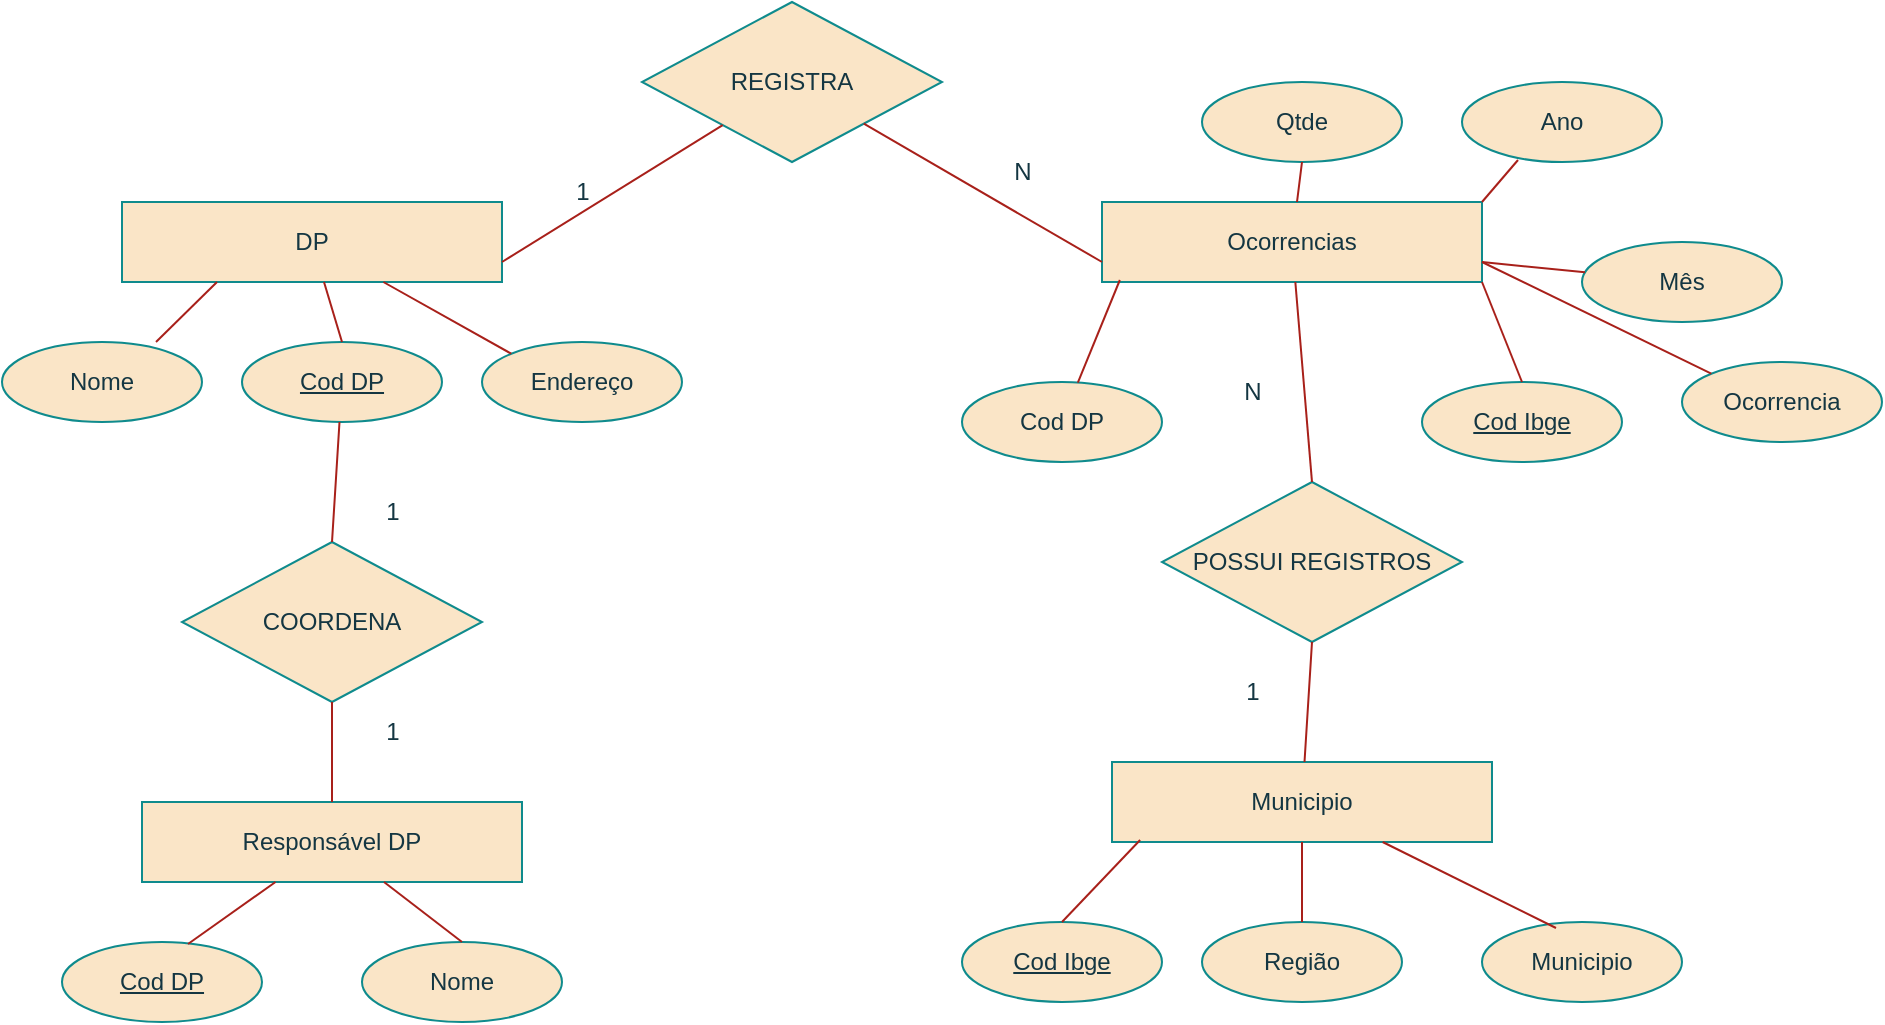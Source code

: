 <mxfile version="22.1.11" type="device">
  <diagram name="Página-1" id="ywy11iD6sc1prs-4dH7r">
    <mxGraphModel dx="1386" dy="1151" grid="1" gridSize="10" guides="1" tooltips="1" connect="1" arrows="1" fold="1" page="0" pageScale="1" pageWidth="827" pageHeight="1169" math="0" shadow="0">
      <root>
        <mxCell id="0" />
        <mxCell id="1" parent="0" />
        <mxCell id="iupRu0jb0FwVBz4ll3Uf-1" value="DP&lt;br&gt;" style="rounded=0;whiteSpace=wrap;html=1;labelBackgroundColor=none;fillColor=#FAE5C7;strokeColor=#0F8B8D;fontColor=#143642;" vertex="1" parent="1">
          <mxGeometry x="60" y="90" width="190" height="40" as="geometry" />
        </mxCell>
        <mxCell id="iupRu0jb0FwVBz4ll3Uf-2" value="Nome" style="ellipse;whiteSpace=wrap;html=1;labelBackgroundColor=none;fillColor=#FAE5C7;strokeColor=#0F8B8D;fontColor=#143642;" vertex="1" parent="1">
          <mxGeometry y="160" width="100" height="40" as="geometry" />
        </mxCell>
        <mxCell id="iupRu0jb0FwVBz4ll3Uf-3" value="&lt;u&gt;Cod DP&lt;/u&gt;" style="ellipse;whiteSpace=wrap;html=1;labelBackgroundColor=none;fillColor=#FAE5C7;strokeColor=#0F8B8D;fontColor=#143642;" vertex="1" parent="1">
          <mxGeometry x="120" y="160" width="100" height="40" as="geometry" />
        </mxCell>
        <mxCell id="iupRu0jb0FwVBz4ll3Uf-4" value="Endereço" style="ellipse;whiteSpace=wrap;html=1;labelBackgroundColor=none;fillColor=#FAE5C7;strokeColor=#0F8B8D;fontColor=#143642;" vertex="1" parent="1">
          <mxGeometry x="240" y="160" width="100" height="40" as="geometry" />
        </mxCell>
        <mxCell id="iupRu0jb0FwVBz4ll3Uf-5" value="" style="endArrow=none;html=1;rounded=0;entryX=0.25;entryY=1;entryDx=0;entryDy=0;exitX=0.77;exitY=0;exitDx=0;exitDy=0;exitPerimeter=0;labelBackgroundColor=none;strokeColor=#A8201A;fontColor=default;" edge="1" parent="1" source="iupRu0jb0FwVBz4ll3Uf-2" target="iupRu0jb0FwVBz4ll3Uf-1">
          <mxGeometry width="50" height="50" relative="1" as="geometry">
            <mxPoint x="100" y="190" as="sourcePoint" />
            <mxPoint x="150" y="140" as="targetPoint" />
          </mxGeometry>
        </mxCell>
        <mxCell id="iupRu0jb0FwVBz4ll3Uf-6" value="" style="endArrow=none;html=1;rounded=0;exitX=0.5;exitY=0;exitDx=0;exitDy=0;labelBackgroundColor=none;strokeColor=#A8201A;fontColor=default;" edge="1" parent="1" source="iupRu0jb0FwVBz4ll3Uf-3" target="iupRu0jb0FwVBz4ll3Uf-1">
          <mxGeometry width="50" height="50" relative="1" as="geometry">
            <mxPoint x="210" y="190" as="sourcePoint" />
            <mxPoint x="218" y="130" as="targetPoint" />
          </mxGeometry>
        </mxCell>
        <mxCell id="iupRu0jb0FwVBz4ll3Uf-7" value="" style="endArrow=none;html=1;rounded=0;exitX=0;exitY=0;exitDx=0;exitDy=0;labelBackgroundColor=none;strokeColor=#A8201A;fontColor=default;" edge="1" parent="1" source="iupRu0jb0FwVBz4ll3Uf-4" target="iupRu0jb0FwVBz4ll3Uf-1">
          <mxGeometry width="50" height="50" relative="1" as="geometry">
            <mxPoint x="320" y="200" as="sourcePoint" />
            <mxPoint x="328" y="140" as="targetPoint" />
          </mxGeometry>
        </mxCell>
        <mxCell id="iupRu0jb0FwVBz4ll3Uf-8" value="Responsável DP" style="rounded=0;whiteSpace=wrap;html=1;labelBackgroundColor=none;fillColor=#FAE5C7;strokeColor=#0F8B8D;fontColor=#143642;" vertex="1" parent="1">
          <mxGeometry x="70" y="390" width="190" height="40" as="geometry" />
        </mxCell>
        <mxCell id="iupRu0jb0FwVBz4ll3Uf-9" value="&lt;u&gt;Cod DP&lt;/u&gt;" style="ellipse;whiteSpace=wrap;html=1;labelBackgroundColor=none;fillColor=#FAE5C7;strokeColor=#0F8B8D;fontColor=#143642;" vertex="1" parent="1">
          <mxGeometry x="30" y="460" width="100" height="40" as="geometry" />
        </mxCell>
        <mxCell id="iupRu0jb0FwVBz4ll3Uf-13" value="" style="endArrow=none;html=1;rounded=0;exitX=0.63;exitY=0.025;exitDx=0;exitDy=0;exitPerimeter=0;labelBackgroundColor=none;strokeColor=#A8201A;fontColor=default;" edge="1" parent="1" source="iupRu0jb0FwVBz4ll3Uf-9" target="iupRu0jb0FwVBz4ll3Uf-8">
          <mxGeometry width="50" height="50" relative="1" as="geometry">
            <mxPoint x="89" y="420" as="sourcePoint" />
            <mxPoint x="80" y="390" as="targetPoint" />
          </mxGeometry>
        </mxCell>
        <mxCell id="iupRu0jb0FwVBz4ll3Uf-14" value="Nome" style="ellipse;whiteSpace=wrap;html=1;labelBackgroundColor=none;fillColor=#FAE5C7;strokeColor=#0F8B8D;fontColor=#143642;" vertex="1" parent="1">
          <mxGeometry x="180" y="460" width="100" height="40" as="geometry" />
        </mxCell>
        <mxCell id="iupRu0jb0FwVBz4ll3Uf-15" value="" style="endArrow=none;html=1;rounded=0;exitX=0.5;exitY=0;exitDx=0;exitDy=0;labelBackgroundColor=none;strokeColor=#A8201A;fontColor=default;" edge="1" parent="1" source="iupRu0jb0FwVBz4ll3Uf-14" target="iupRu0jb0FwVBz4ll3Uf-8">
          <mxGeometry width="50" height="50" relative="1" as="geometry">
            <mxPoint x="224.6" y="425" as="sourcePoint" />
            <mxPoint x="255.6" y="370" as="targetPoint" />
          </mxGeometry>
        </mxCell>
        <mxCell id="iupRu0jb0FwVBz4ll3Uf-16" value="Municipio" style="rounded=0;whiteSpace=wrap;html=1;labelBackgroundColor=none;fillColor=#FAE5C7;strokeColor=#0F8B8D;fontColor=#143642;" vertex="1" parent="1">
          <mxGeometry x="555" y="370" width="190" height="40" as="geometry" />
        </mxCell>
        <mxCell id="iupRu0jb0FwVBz4ll3Uf-17" value="Cod Ibge" style="ellipse;whiteSpace=wrap;html=1;fontStyle=4;labelBackgroundColor=none;fillColor=#FAE5C7;strokeColor=#0F8B8D;fontColor=#143642;" vertex="1" parent="1">
          <mxGeometry x="480" y="450" width="100" height="40" as="geometry" />
        </mxCell>
        <mxCell id="iupRu0jb0FwVBz4ll3Uf-18" value="" style="endArrow=none;html=1;rounded=0;exitX=0.5;exitY=0;exitDx=0;exitDy=0;entryX=0.074;entryY=0.975;entryDx=0;entryDy=0;entryPerimeter=0;labelBackgroundColor=none;strokeColor=#A8201A;fontColor=default;" edge="1" parent="1" source="iupRu0jb0FwVBz4ll3Uf-17" target="iupRu0jb0FwVBz4ll3Uf-16">
          <mxGeometry width="50" height="50" relative="1" as="geometry">
            <mxPoint x="540.71" y="420" as="sourcePoint" />
            <mxPoint x="479.71" y="370" as="targetPoint" />
          </mxGeometry>
        </mxCell>
        <mxCell id="iupRu0jb0FwVBz4ll3Uf-19" value="Região" style="ellipse;whiteSpace=wrap;html=1;labelBackgroundColor=none;fillColor=#FAE5C7;strokeColor=#0F8B8D;fontColor=#143642;" vertex="1" parent="1">
          <mxGeometry x="600" y="450" width="100" height="40" as="geometry" />
        </mxCell>
        <mxCell id="iupRu0jb0FwVBz4ll3Uf-20" value="" style="endArrow=none;html=1;rounded=0;exitX=0.5;exitY=0;exitDx=0;exitDy=0;entryX=0.5;entryY=1;entryDx=0;entryDy=0;labelBackgroundColor=none;strokeColor=#A8201A;fontColor=default;" edge="1" parent="1" source="iupRu0jb0FwVBz4ll3Uf-19" target="iupRu0jb0FwVBz4ll3Uf-16">
          <mxGeometry width="50" height="50" relative="1" as="geometry">
            <mxPoint x="655.94" y="400" as="sourcePoint" />
            <mxPoint x="639.94" y="359" as="targetPoint" />
          </mxGeometry>
        </mxCell>
        <mxCell id="iupRu0jb0FwVBz4ll3Uf-21" value="Municipio" style="ellipse;whiteSpace=wrap;html=1;labelBackgroundColor=none;fillColor=#FAE5C7;strokeColor=#0F8B8D;fontColor=#143642;" vertex="1" parent="1">
          <mxGeometry x="740" y="450" width="100" height="40" as="geometry" />
        </mxCell>
        <mxCell id="iupRu0jb0FwVBz4ll3Uf-22" value="" style="endArrow=none;html=1;rounded=0;exitX=0.37;exitY=0.075;exitDx=0;exitDy=0;exitPerimeter=0;labelBackgroundColor=none;strokeColor=#A8201A;fontColor=default;" edge="1" parent="1" source="iupRu0jb0FwVBz4ll3Uf-21" target="iupRu0jb0FwVBz4ll3Uf-16">
          <mxGeometry width="50" height="50" relative="1" as="geometry">
            <mxPoint x="753" y="406" as="sourcePoint" />
            <mxPoint x="740.02" y="360" as="targetPoint" />
          </mxGeometry>
        </mxCell>
        <mxCell id="iupRu0jb0FwVBz4ll3Uf-23" value="Ocorrencias" style="rounded=0;whiteSpace=wrap;html=1;labelBackgroundColor=none;fillColor=#FAE5C7;strokeColor=#0F8B8D;fontColor=#143642;" vertex="1" parent="1">
          <mxGeometry x="550" y="90" width="190" height="40" as="geometry" />
        </mxCell>
        <mxCell id="iupRu0jb0FwVBz4ll3Uf-24" value="Cod DP&lt;br&gt;" style="ellipse;whiteSpace=wrap;html=1;labelBackgroundColor=none;fillColor=#FAE5C7;strokeColor=#0F8B8D;fontColor=#143642;" vertex="1" parent="1">
          <mxGeometry x="480" y="180" width="100" height="40" as="geometry" />
        </mxCell>
        <mxCell id="iupRu0jb0FwVBz4ll3Uf-25" value="" style="endArrow=none;html=1;rounded=0;entryX=0.047;entryY=0.975;entryDx=0;entryDy=0;entryPerimeter=0;labelBackgroundColor=none;strokeColor=#A8201A;fontColor=default;" edge="1" parent="1" source="iupRu0jb0FwVBz4ll3Uf-24" target="iupRu0jb0FwVBz4ll3Uf-23">
          <mxGeometry width="50" height="50" relative="1" as="geometry">
            <mxPoint x="500" y="170" as="sourcePoint" />
            <mxPoint x="491" y="140" as="targetPoint" />
          </mxGeometry>
        </mxCell>
        <mxCell id="iupRu0jb0FwVBz4ll3Uf-26" value="Cod Ibge" style="ellipse;whiteSpace=wrap;html=1;fontStyle=4;labelBackgroundColor=none;fillColor=#FAE5C7;strokeColor=#0F8B8D;fontColor=#143642;" vertex="1" parent="1">
          <mxGeometry x="710" y="180" width="100" height="40" as="geometry" />
        </mxCell>
        <mxCell id="iupRu0jb0FwVBz4ll3Uf-29" value="" style="endArrow=none;html=1;rounded=0;exitX=0.5;exitY=0;exitDx=0;exitDy=0;entryX=1;entryY=1;entryDx=0;entryDy=0;labelBackgroundColor=none;strokeColor=#A8201A;fontColor=default;" edge="1" parent="1" source="iupRu0jb0FwVBz4ll3Uf-26" target="iupRu0jb0FwVBz4ll3Uf-23">
          <mxGeometry width="50" height="50" relative="1" as="geometry">
            <mxPoint x="627.97" y="170" as="sourcePoint" />
            <mxPoint x="631.97" y="139" as="targetPoint" />
          </mxGeometry>
        </mxCell>
        <mxCell id="iupRu0jb0FwVBz4ll3Uf-30" value="Qtde" style="ellipse;whiteSpace=wrap;html=1;labelBackgroundColor=none;fillColor=#FAE5C7;strokeColor=#0F8B8D;fontColor=#143642;" vertex="1" parent="1">
          <mxGeometry x="600" y="30" width="100" height="40" as="geometry" />
        </mxCell>
        <mxCell id="iupRu0jb0FwVBz4ll3Uf-31" value="" style="endArrow=none;html=1;rounded=0;entryX=0.5;entryY=1;entryDx=0;entryDy=0;labelBackgroundColor=none;strokeColor=#A8201A;fontColor=default;" edge="1" parent="1" source="iupRu0jb0FwVBz4ll3Uf-23" target="iupRu0jb0FwVBz4ll3Uf-30">
          <mxGeometry width="50" height="50" relative="1" as="geometry">
            <mxPoint x="652.5" y="110" as="sourcePoint" />
            <mxPoint x="627.5" y="60" as="targetPoint" />
          </mxGeometry>
        </mxCell>
        <mxCell id="iupRu0jb0FwVBz4ll3Uf-32" value="Ano&lt;br&gt;" style="ellipse;whiteSpace=wrap;html=1;labelBackgroundColor=none;fillColor=#FAE5C7;strokeColor=#0F8B8D;fontColor=#143642;" vertex="1" parent="1">
          <mxGeometry x="730" y="30" width="100" height="40" as="geometry" />
        </mxCell>
        <mxCell id="iupRu0jb0FwVBz4ll3Uf-33" value="" style="endArrow=none;html=1;rounded=0;entryX=0.28;entryY=0.975;entryDx=0;entryDy=0;exitX=1;exitY=0;exitDx=0;exitDy=0;entryPerimeter=0;labelBackgroundColor=none;strokeColor=#A8201A;fontColor=default;" edge="1" parent="1" source="iupRu0jb0FwVBz4ll3Uf-23" target="iupRu0jb0FwVBz4ll3Uf-32">
          <mxGeometry width="50" height="50" relative="1" as="geometry">
            <mxPoint x="741.75" y="90" as="sourcePoint" />
            <mxPoint x="758.75" y="70" as="targetPoint" />
          </mxGeometry>
        </mxCell>
        <mxCell id="iupRu0jb0FwVBz4ll3Uf-34" style="edgeStyle=orthogonalEdgeStyle;rounded=0;orthogonalLoop=1;jettySize=auto;html=1;exitX=0.5;exitY=1;exitDx=0;exitDy=0;labelBackgroundColor=none;strokeColor=#A8201A;fontColor=default;" edge="1" parent="1" source="iupRu0jb0FwVBz4ll3Uf-32" target="iupRu0jb0FwVBz4ll3Uf-32">
          <mxGeometry relative="1" as="geometry" />
        </mxCell>
        <mxCell id="iupRu0jb0FwVBz4ll3Uf-35" value="Mês" style="ellipse;whiteSpace=wrap;html=1;labelBackgroundColor=none;fillColor=#FAE5C7;strokeColor=#0F8B8D;fontColor=#143642;" vertex="1" parent="1">
          <mxGeometry x="790" y="110" width="100" height="40" as="geometry" />
        </mxCell>
        <mxCell id="iupRu0jb0FwVBz4ll3Uf-36" value="" style="endArrow=none;html=1;rounded=0;exitX=1;exitY=0.75;exitDx=0;exitDy=0;labelBackgroundColor=none;strokeColor=#A8201A;fontColor=default;" edge="1" parent="1" source="iupRu0jb0FwVBz4ll3Uf-23" target="iupRu0jb0FwVBz4ll3Uf-35">
          <mxGeometry width="50" height="50" relative="1" as="geometry">
            <mxPoint x="710" y="120" as="sourcePoint" />
            <mxPoint x="728" y="109" as="targetPoint" />
          </mxGeometry>
        </mxCell>
        <mxCell id="iupRu0jb0FwVBz4ll3Uf-37" value="Ocorrencia" style="ellipse;whiteSpace=wrap;html=1;labelBackgroundColor=none;fillColor=#FAE5C7;strokeColor=#0F8B8D;fontColor=#143642;" vertex="1" parent="1">
          <mxGeometry x="840" y="170" width="100" height="40" as="geometry" />
        </mxCell>
        <mxCell id="iupRu0jb0FwVBz4ll3Uf-38" value="" style="endArrow=none;html=1;rounded=0;exitX=0;exitY=0;exitDx=0;exitDy=0;entryX=1;entryY=0.75;entryDx=0;entryDy=0;labelBackgroundColor=none;strokeColor=#A8201A;fontColor=default;" edge="1" parent="1" source="iupRu0jb0FwVBz4ll3Uf-37" target="iupRu0jb0FwVBz4ll3Uf-23">
          <mxGeometry width="50" height="50" relative="1" as="geometry">
            <mxPoint x="725" y="190" as="sourcePoint" />
            <mxPoint x="700" y="140" as="targetPoint" />
          </mxGeometry>
        </mxCell>
        <mxCell id="iupRu0jb0FwVBz4ll3Uf-39" value="COORDENA" style="rhombus;whiteSpace=wrap;html=1;labelBackgroundColor=none;fillColor=#FAE5C7;strokeColor=#0F8B8D;fontColor=#143642;" vertex="1" parent="1">
          <mxGeometry x="90" y="260" width="150" height="80" as="geometry" />
        </mxCell>
        <mxCell id="iupRu0jb0FwVBz4ll3Uf-40" value="" style="endArrow=none;html=1;rounded=0;exitX=0.5;exitY=0;exitDx=0;exitDy=0;entryX=0.5;entryY=1;entryDx=0;entryDy=0;labelBackgroundColor=none;strokeColor=#A8201A;fontColor=default;" edge="1" parent="1" source="iupRu0jb0FwVBz4ll3Uf-8" target="iupRu0jb0FwVBz4ll3Uf-39">
          <mxGeometry width="50" height="50" relative="1" as="geometry">
            <mxPoint x="186.43" y="340" as="sourcePoint" />
            <mxPoint x="140.43" y="290" as="targetPoint" />
          </mxGeometry>
        </mxCell>
        <mxCell id="iupRu0jb0FwVBz4ll3Uf-41" value="" style="endArrow=none;html=1;rounded=0;exitX=0.5;exitY=0;exitDx=0;exitDy=0;labelBackgroundColor=none;strokeColor=#A8201A;fontColor=default;" edge="1" parent="1" source="iupRu0jb0FwVBz4ll3Uf-39" target="iupRu0jb0FwVBz4ll3Uf-3">
          <mxGeometry width="50" height="50" relative="1" as="geometry">
            <mxPoint x="160" y="240" as="sourcePoint" />
            <mxPoint x="154.5" y="220" as="targetPoint" />
          </mxGeometry>
        </mxCell>
        <mxCell id="iupRu0jb0FwVBz4ll3Uf-44" value="1" style="text;html=1;align=center;verticalAlign=middle;resizable=0;points=[];autosize=1;strokeColor=none;fillColor=none;labelBackgroundColor=none;fontColor=#143642;" vertex="1" parent="1">
          <mxGeometry x="180" y="340" width="30" height="30" as="geometry" />
        </mxCell>
        <mxCell id="iupRu0jb0FwVBz4ll3Uf-46" value="REGISTRA" style="rhombus;whiteSpace=wrap;html=1;labelBackgroundColor=none;fillColor=#FAE5C7;strokeColor=#0F8B8D;fontColor=#143642;" vertex="1" parent="1">
          <mxGeometry x="320" y="-10" width="150" height="80" as="geometry" />
        </mxCell>
        <mxCell id="iupRu0jb0FwVBz4ll3Uf-47" value="" style="endArrow=none;html=1;rounded=0;entryX=1;entryY=0.75;entryDx=0;entryDy=0;labelBackgroundColor=none;strokeColor=#A8201A;fontColor=default;" edge="1" parent="1" source="iupRu0jb0FwVBz4ll3Uf-46" target="iupRu0jb0FwVBz4ll3Uf-1">
          <mxGeometry width="50" height="50" relative="1" as="geometry">
            <mxPoint x="310.36" y="146" as="sourcePoint" />
            <mxPoint x="246.36" y="110" as="targetPoint" />
          </mxGeometry>
        </mxCell>
        <mxCell id="iupRu0jb0FwVBz4ll3Uf-48" value="" style="endArrow=none;html=1;rounded=0;exitX=0;exitY=0.75;exitDx=0;exitDy=0;labelBackgroundColor=none;strokeColor=#A8201A;fontColor=default;" edge="1" parent="1" source="iupRu0jb0FwVBz4ll3Uf-23" target="iupRu0jb0FwVBz4ll3Uf-46">
          <mxGeometry width="50" height="50" relative="1" as="geometry">
            <mxPoint x="509.85" y="107.56" as="sourcePoint" />
            <mxPoint x="460" y="110" as="targetPoint" />
          </mxGeometry>
        </mxCell>
        <mxCell id="iupRu0jb0FwVBz4ll3Uf-49" value="1" style="text;html=1;align=center;verticalAlign=middle;resizable=0;points=[];autosize=1;strokeColor=none;fillColor=none;labelBackgroundColor=none;fontColor=#143642;" vertex="1" parent="1">
          <mxGeometry x="180" y="230" width="30" height="30" as="geometry" />
        </mxCell>
        <mxCell id="iupRu0jb0FwVBz4ll3Uf-50" value="1" style="text;html=1;align=center;verticalAlign=middle;resizable=0;points=[];autosize=1;strokeColor=none;fillColor=none;labelBackgroundColor=none;fontColor=#143642;" vertex="1" parent="1">
          <mxGeometry x="275" y="70" width="30" height="30" as="geometry" />
        </mxCell>
        <mxCell id="iupRu0jb0FwVBz4ll3Uf-51" value="N" style="text;html=1;align=center;verticalAlign=middle;resizable=0;points=[];autosize=1;strokeColor=none;fillColor=none;labelBackgroundColor=none;fontColor=#143642;" vertex="1" parent="1">
          <mxGeometry x="495" y="60" width="30" height="30" as="geometry" />
        </mxCell>
        <mxCell id="iupRu0jb0FwVBz4ll3Uf-52" value="POSSUI REGISTROS" style="rhombus;whiteSpace=wrap;html=1;labelBackgroundColor=none;fillColor=#FAE5C7;strokeColor=#0F8B8D;fontColor=#143642;" vertex="1" parent="1">
          <mxGeometry x="580" y="230" width="150" height="80" as="geometry" />
        </mxCell>
        <mxCell id="iupRu0jb0FwVBz4ll3Uf-53" value="" style="endArrow=none;html=1;rounded=0;entryX=0.5;entryY=1;entryDx=0;entryDy=0;labelBackgroundColor=none;strokeColor=#A8201A;fontColor=default;" edge="1" parent="1" source="iupRu0jb0FwVBz4ll3Uf-16" target="iupRu0jb0FwVBz4ll3Uf-52">
          <mxGeometry width="50" height="50" relative="1" as="geometry">
            <mxPoint x="730" y="370" as="sourcePoint" />
            <mxPoint x="643" y="327" as="targetPoint" />
          </mxGeometry>
        </mxCell>
        <mxCell id="iupRu0jb0FwVBz4ll3Uf-54" value="1" style="text;html=1;align=center;verticalAlign=middle;resizable=0;points=[];autosize=1;strokeColor=none;fillColor=none;labelBackgroundColor=none;fontColor=#143642;" vertex="1" parent="1">
          <mxGeometry x="610" y="320" width="30" height="30" as="geometry" />
        </mxCell>
        <mxCell id="iupRu0jb0FwVBz4ll3Uf-55" value="N" style="text;html=1;align=center;verticalAlign=middle;resizable=0;points=[];autosize=1;strokeColor=none;fillColor=none;labelBackgroundColor=none;fontColor=#143642;" vertex="1" parent="1">
          <mxGeometry x="610" y="170" width="30" height="30" as="geometry" />
        </mxCell>
        <mxCell id="iupRu0jb0FwVBz4ll3Uf-56" value="" style="endArrow=none;html=1;rounded=0;exitX=0.5;exitY=0;exitDx=0;exitDy=0;labelBackgroundColor=none;strokeColor=#A8201A;fontColor=default;" edge="1" parent="1" source="iupRu0jb0FwVBz4ll3Uf-52" target="iupRu0jb0FwVBz4ll3Uf-23">
          <mxGeometry width="50" height="50" relative="1" as="geometry">
            <mxPoint x="651.23" y="200" as="sourcePoint" />
            <mxPoint x="649.23" y="119" as="targetPoint" />
          </mxGeometry>
        </mxCell>
      </root>
    </mxGraphModel>
  </diagram>
</mxfile>
